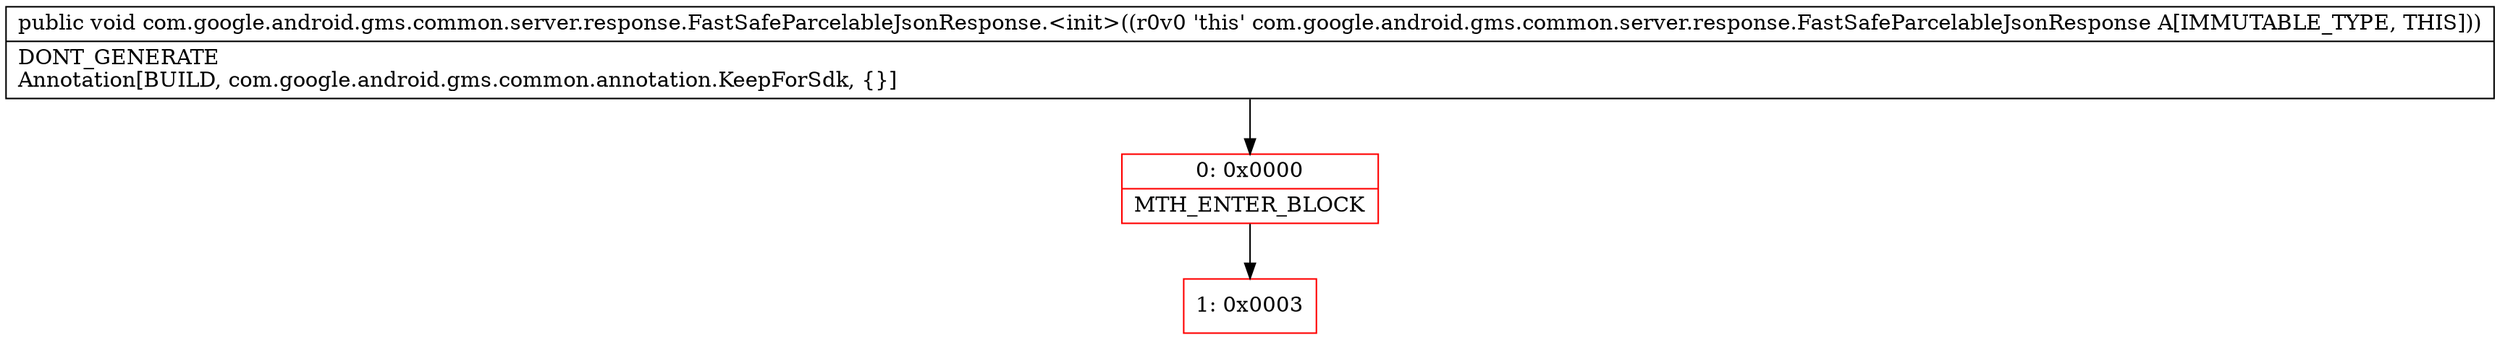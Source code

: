 digraph "CFG forcom.google.android.gms.common.server.response.FastSafeParcelableJsonResponse.\<init\>()V" {
subgraph cluster_Region_1671779434 {
label = "R(0)";
node [shape=record,color=blue];
}
Node_0 [shape=record,color=red,label="{0\:\ 0x0000|MTH_ENTER_BLOCK\l}"];
Node_1 [shape=record,color=red,label="{1\:\ 0x0003}"];
MethodNode[shape=record,label="{public void com.google.android.gms.common.server.response.FastSafeParcelableJsonResponse.\<init\>((r0v0 'this' com.google.android.gms.common.server.response.FastSafeParcelableJsonResponse A[IMMUTABLE_TYPE, THIS]))  | DONT_GENERATE\lAnnotation[BUILD, com.google.android.gms.common.annotation.KeepForSdk, \{\}]\l}"];
MethodNode -> Node_0;
Node_0 -> Node_1;
}

